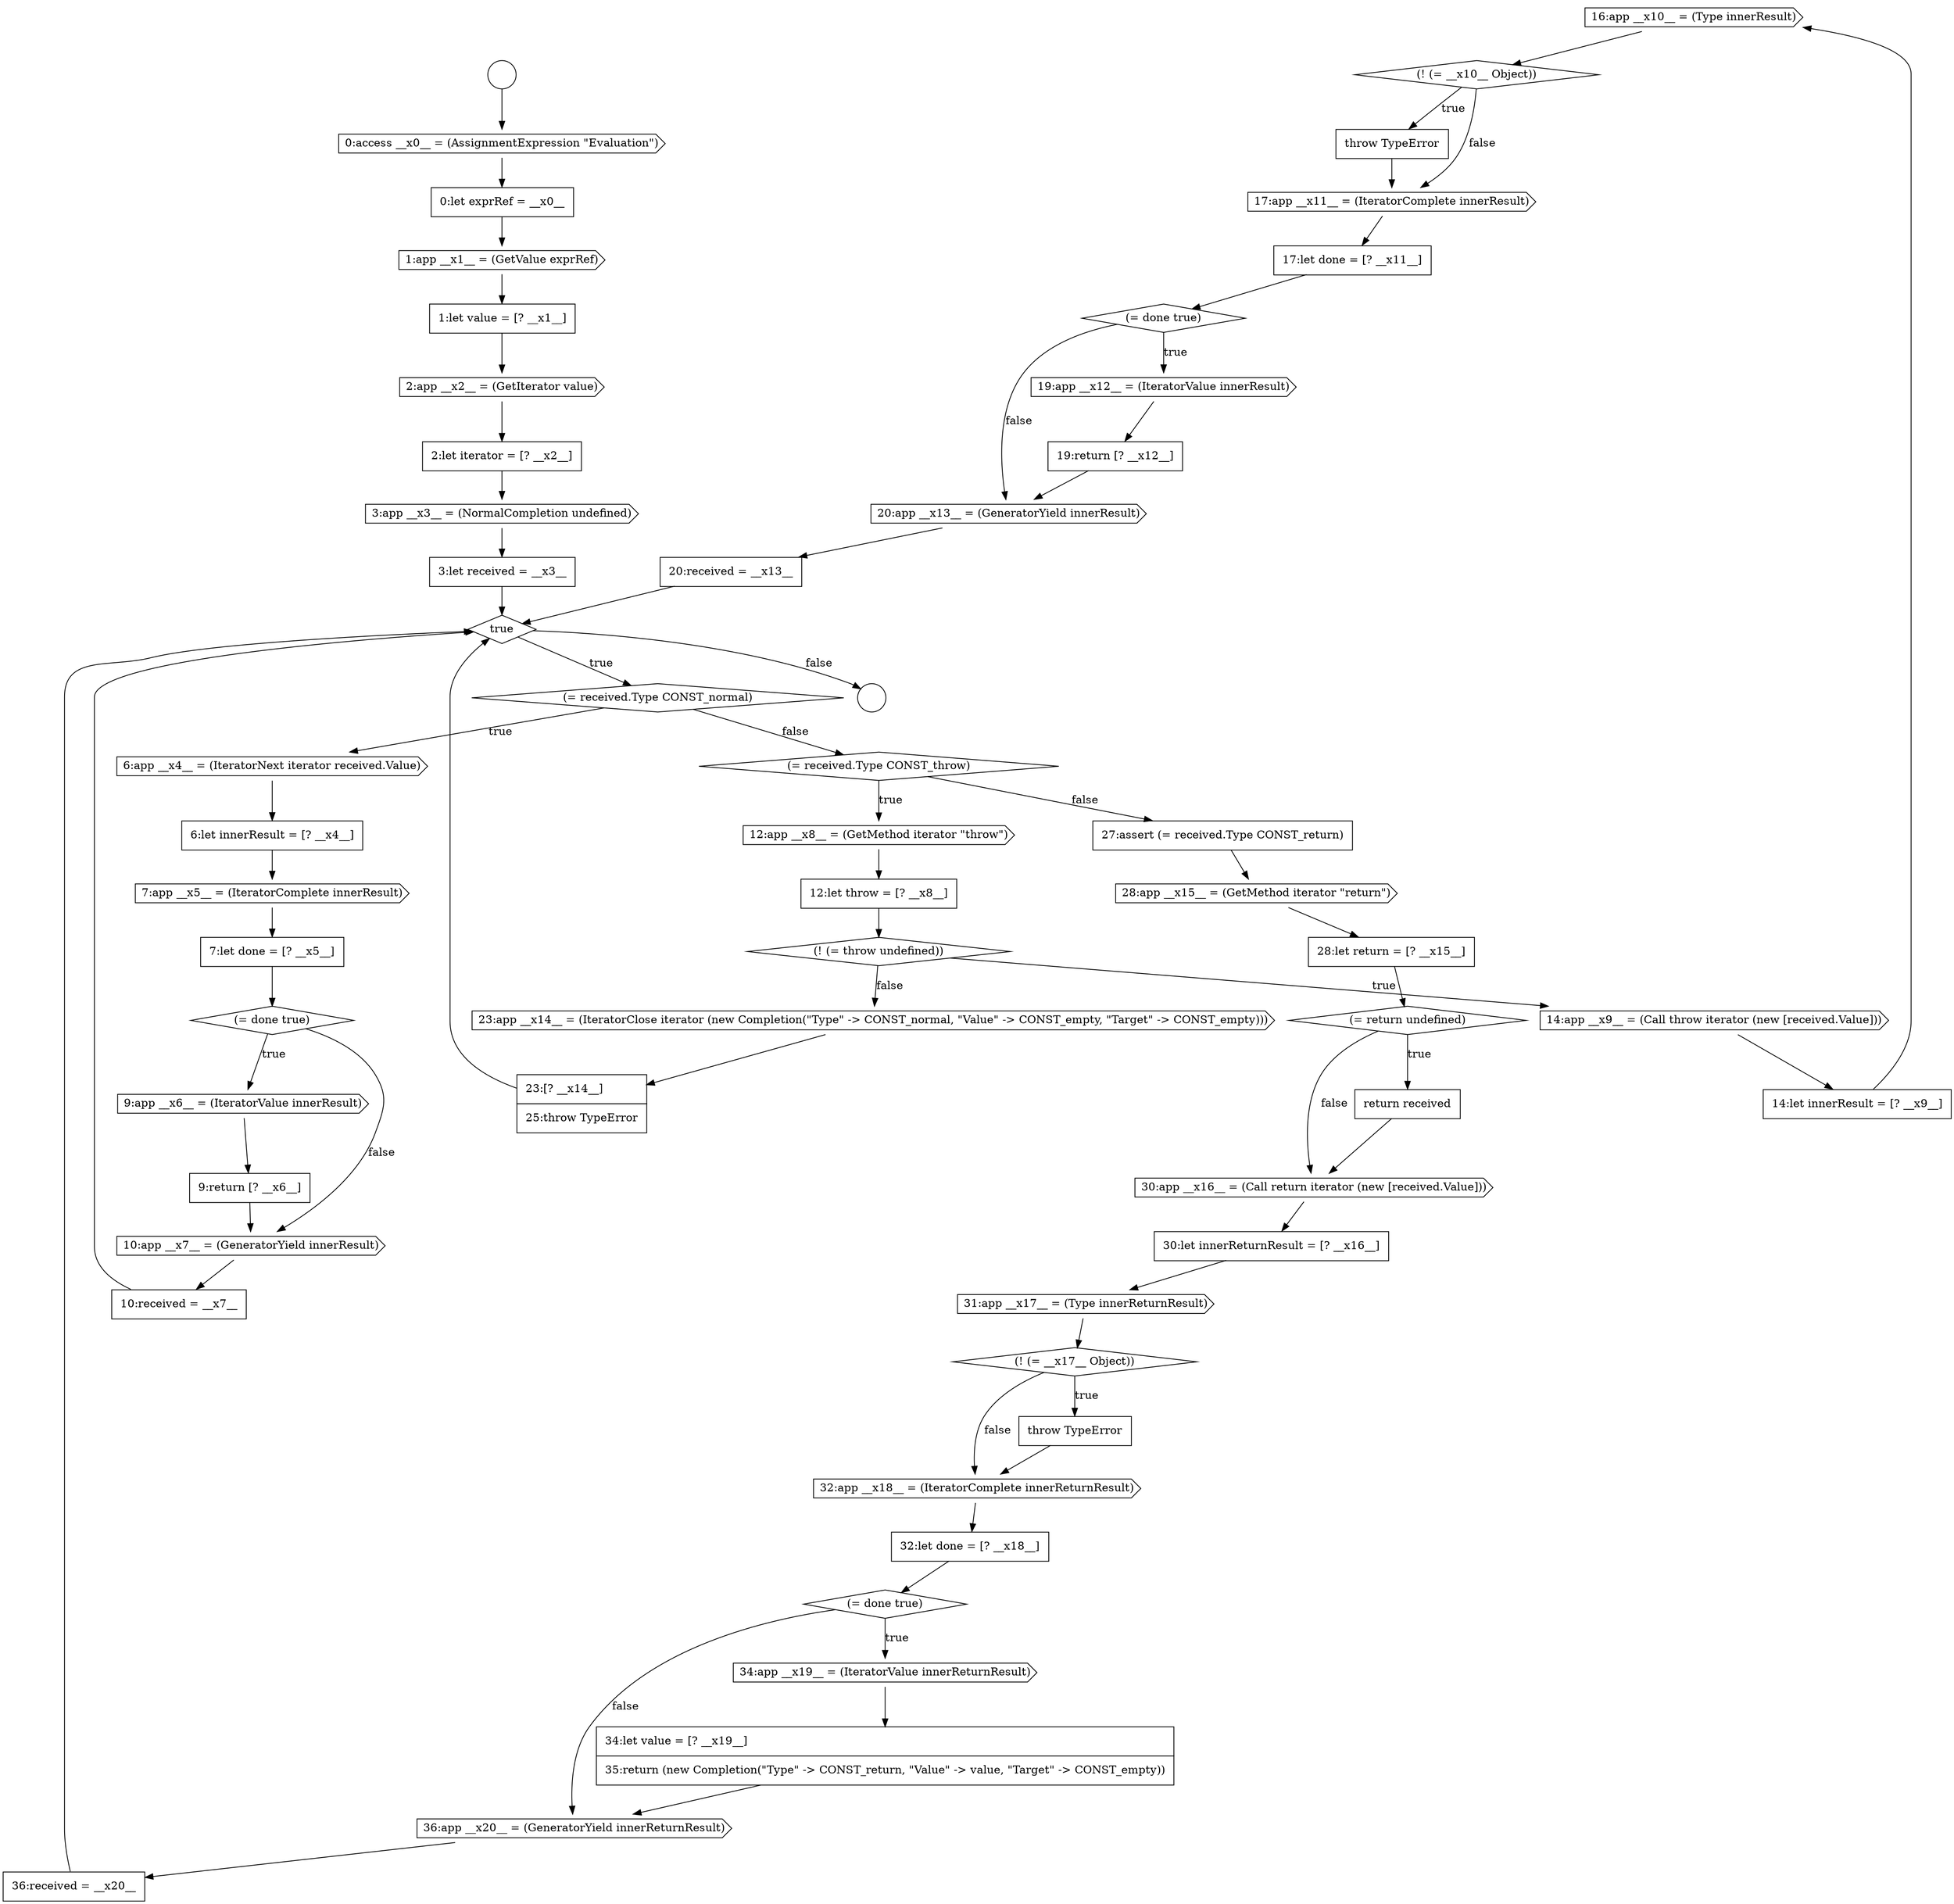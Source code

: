 digraph {
  node8338 [shape=cds, label=<<font color="black">16:app __x10__ = (Type innerResult)</font>> color="black" fillcolor="white" style=filled]
  node8357 [shape=cds, label=<<font color="black">31:app __x17__ = (Type innerReturnResult)</font>> color="black" fillcolor="white" style=filled]
  node8352 [shape=none, margin=0, label=<<font color="black">
    <table border="0" cellborder="1" cellspacing="0" cellpadding="10">
      <tr><td align="left">28:let return = [? __x15__]</td></tr>
    </table>
  </font>> color="black" fillcolor="white" style=filled]
  node8321 [shape=diamond, label=<<font color="black">true</font>> color="black" fillcolor="white" style=filled]
  node8365 [shape=cds, label=<<font color="black">36:app __x20__ = (GeneratorYield innerReturnResult)</font>> color="black" fillcolor="white" style=filled]
  node8358 [shape=diamond, label=<<font color="black">(! (= __x17__ Object))</font>> color="black" fillcolor="white" style=filled]
  node8346 [shape=cds, label=<<font color="black">20:app __x13__ = (GeneratorYield innerResult)</font>> color="black" fillcolor="white" style=filled]
  node8361 [shape=none, margin=0, label=<<font color="black">
    <table border="0" cellborder="1" cellspacing="0" cellpadding="10">
      <tr><td align="left">32:let done = [? __x18__]</td></tr>
    </table>
  </font>> color="black" fillcolor="white" style=filled]
  node8313 [shape=cds, label=<<font color="black">0:access __x0__ = (AssignmentExpression &quot;Evaluation&quot;)</font>> color="black" fillcolor="white" style=filled]
  node8323 [shape=cds, label=<<font color="black">6:app __x4__ = (IteratorNext iterator received.Value)</font>> color="black" fillcolor="white" style=filled]
  node8327 [shape=diamond, label=<<font color="black">(= done true)</font>> color="black" fillcolor="white" style=filled]
  node8360 [shape=cds, label=<<font color="black">32:app __x18__ = (IteratorComplete innerReturnResult)</font>> color="black" fillcolor="white" style=filled]
  node8328 [shape=cds, label=<<font color="black">9:app __x6__ = (IteratorValue innerResult)</font>> color="black" fillcolor="white" style=filled]
  node8315 [shape=cds, label=<<font color="black">1:app __x1__ = (GetValue exprRef)</font>> color="black" fillcolor="white" style=filled]
  node8366 [shape=none, margin=0, label=<<font color="black">
    <table border="0" cellborder="1" cellspacing="0" cellpadding="10">
      <tr><td align="left">36:received = __x20__</td></tr>
    </table>
  </font>> color="black" fillcolor="white" style=filled]
  node8320 [shape=none, margin=0, label=<<font color="black">
    <table border="0" cellborder="1" cellspacing="0" cellpadding="10">
      <tr><td align="left">3:let received = __x3__</td></tr>
    </table>
  </font>> color="black" fillcolor="white" style=filled]
  node8335 [shape=diamond, label=<<font color="black">(! (= throw undefined))</font>> color="black" fillcolor="white" style=filled]
  node8353 [shape=diamond, label=<<font color="black">(= return undefined)</font>> color="black" fillcolor="white" style=filled]
  node8342 [shape=none, margin=0, label=<<font color="black">
    <table border="0" cellborder="1" cellspacing="0" cellpadding="10">
      <tr><td align="left">17:let done = [? __x11__]</td></tr>
    </table>
  </font>> color="black" fillcolor="white" style=filled]
  node8325 [shape=cds, label=<<font color="black">7:app __x5__ = (IteratorComplete innerResult)</font>> color="black" fillcolor="white" style=filled]
  node8330 [shape=cds, label=<<font color="black">10:app __x7__ = (GeneratorYield innerResult)</font>> color="black" fillcolor="white" style=filled]
  node8347 [shape=none, margin=0, label=<<font color="black">
    <table border="0" cellborder="1" cellspacing="0" cellpadding="10">
      <tr><td align="left">20:received = __x13__</td></tr>
    </table>
  </font>> color="black" fillcolor="white" style=filled]
  node8362 [shape=diamond, label=<<font color="black">(= done true)</font>> color="black" fillcolor="white" style=filled]
  node8343 [shape=diamond, label=<<font color="black">(= done true)</font>> color="black" fillcolor="white" style=filled]
  node8329 [shape=none, margin=0, label=<<font color="black">
    <table border="0" cellborder="1" cellspacing="0" cellpadding="10">
      <tr><td align="left">9:return [? __x6__]</td></tr>
    </table>
  </font>> color="black" fillcolor="white" style=filled]
  node8334 [shape=none, margin=0, label=<<font color="black">
    <table border="0" cellborder="1" cellspacing="0" cellpadding="10">
      <tr><td align="left">12:let throw = [? __x8__]</td></tr>
    </table>
  </font>> color="black" fillcolor="white" style=filled]
  node8354 [shape=none, margin=0, label=<<font color="black">
    <table border="0" cellborder="1" cellspacing="0" cellpadding="10">
      <tr><td align="left">return received</td></tr>
    </table>
  </font>> color="black" fillcolor="white" style=filled]
  node8314 [shape=none, margin=0, label=<<font color="black">
    <table border="0" cellborder="1" cellspacing="0" cellpadding="10">
      <tr><td align="left">0:let exprRef = __x0__</td></tr>
    </table>
  </font>> color="black" fillcolor="white" style=filled]
  node8339 [shape=diamond, label=<<font color="black">(! (= __x10__ Object))</font>> color="black" fillcolor="white" style=filled]
  node8319 [shape=cds, label=<<font color="black">3:app __x3__ = (NormalCompletion undefined)</font>> color="black" fillcolor="white" style=filled]
  node8326 [shape=none, margin=0, label=<<font color="black">
    <table border="0" cellborder="1" cellspacing="0" cellpadding="10">
      <tr><td align="left">7:let done = [? __x5__]</td></tr>
    </table>
  </font>> color="black" fillcolor="white" style=filled]
  node8351 [shape=cds, label=<<font color="black">28:app __x15__ = (GetMethod iterator &quot;return&quot;)</font>> color="black" fillcolor="white" style=filled]
  node8333 [shape=cds, label=<<font color="black">12:app __x8__ = (GetMethod iterator &quot;throw&quot;)</font>> color="black" fillcolor="white" style=filled]
  node8322 [shape=diamond, label=<<font color="black">(= received.Type CONST_normal)</font>> color="black" fillcolor="white" style=filled]
  node8311 [shape=circle label=" " color="black" fillcolor="white" style=filled]
  node8349 [shape=none, margin=0, label=<<font color="black">
    <table border="0" cellborder="1" cellspacing="0" cellpadding="10">
      <tr><td align="left">23:[? __x14__]</td></tr>
      <tr><td align="left">25:throw TypeError</td></tr>
    </table>
  </font>> color="black" fillcolor="white" style=filled]
  node8332 [shape=diamond, label=<<font color="black">(= received.Type CONST_throw)</font>> color="black" fillcolor="white" style=filled]
  node8318 [shape=none, margin=0, label=<<font color="black">
    <table border="0" cellborder="1" cellspacing="0" cellpadding="10">
      <tr><td align="left">2:let iterator = [? __x2__]</td></tr>
    </table>
  </font>> color="black" fillcolor="white" style=filled]
  node8359 [shape=none, margin=0, label=<<font color="black">
    <table border="0" cellborder="1" cellspacing="0" cellpadding="10">
      <tr><td align="left">throw TypeError</td></tr>
    </table>
  </font>> color="black" fillcolor="white" style=filled]
  node8344 [shape=cds, label=<<font color="black">19:app __x12__ = (IteratorValue innerResult)</font>> color="black" fillcolor="white" style=filled]
  node8355 [shape=cds, label=<<font color="black">30:app __x16__ = (Call return iterator (new [received.Value]))</font>> color="black" fillcolor="white" style=filled]
  node8340 [shape=none, margin=0, label=<<font color="black">
    <table border="0" cellborder="1" cellspacing="0" cellpadding="10">
      <tr><td align="left">throw TypeError</td></tr>
    </table>
  </font>> color="black" fillcolor="white" style=filled]
  node8345 [shape=none, margin=0, label=<<font color="black">
    <table border="0" cellborder="1" cellspacing="0" cellpadding="10">
      <tr><td align="left">19:return [? __x12__]</td></tr>
    </table>
  </font>> color="black" fillcolor="white" style=filled]
  node8312 [shape=circle label=" " color="black" fillcolor="white" style=filled]
  node8350 [shape=none, margin=0, label=<<font color="black">
    <table border="0" cellborder="1" cellspacing="0" cellpadding="10">
      <tr><td align="left">27:assert (= received.Type CONST_return)</td></tr>
    </table>
  </font>> color="black" fillcolor="white" style=filled]
  node8364 [shape=none, margin=0, label=<<font color="black">
    <table border="0" cellborder="1" cellspacing="0" cellpadding="10">
      <tr><td align="left">34:let value = [? __x19__]</td></tr>
      <tr><td align="left">35:return (new Completion(&quot;Type&quot; -&gt; CONST_return, &quot;Value&quot; -&gt; value, &quot;Target&quot; -&gt; CONST_empty))</td></tr>
    </table>
  </font>> color="black" fillcolor="white" style=filled]
  node8316 [shape=none, margin=0, label=<<font color="black">
    <table border="0" cellborder="1" cellspacing="0" cellpadding="10">
      <tr><td align="left">1:let value = [? __x1__]</td></tr>
    </table>
  </font>> color="black" fillcolor="white" style=filled]
  node8331 [shape=none, margin=0, label=<<font color="black">
    <table border="0" cellborder="1" cellspacing="0" cellpadding="10">
      <tr><td align="left">10:received = __x7__</td></tr>
    </table>
  </font>> color="black" fillcolor="white" style=filled]
  node8317 [shape=cds, label=<<font color="black">2:app __x2__ = (GetIterator value)</font>> color="black" fillcolor="white" style=filled]
  node8356 [shape=none, margin=0, label=<<font color="black">
    <table border="0" cellborder="1" cellspacing="0" cellpadding="10">
      <tr><td align="left">30:let innerReturnResult = [? __x16__]</td></tr>
    </table>
  </font>> color="black" fillcolor="white" style=filled]
  node8337 [shape=none, margin=0, label=<<font color="black">
    <table border="0" cellborder="1" cellspacing="0" cellpadding="10">
      <tr><td align="left">14:let innerResult = [? __x9__]</td></tr>
    </table>
  </font>> color="black" fillcolor="white" style=filled]
  node8336 [shape=cds, label=<<font color="black">14:app __x9__ = (Call throw iterator (new [received.Value]))</font>> color="black" fillcolor="white" style=filled]
  node8341 [shape=cds, label=<<font color="black">17:app __x11__ = (IteratorComplete innerResult)</font>> color="black" fillcolor="white" style=filled]
  node8324 [shape=none, margin=0, label=<<font color="black">
    <table border="0" cellborder="1" cellspacing="0" cellpadding="10">
      <tr><td align="left">6:let innerResult = [? __x4__]</td></tr>
    </table>
  </font>> color="black" fillcolor="white" style=filled]
  node8363 [shape=cds, label=<<font color="black">34:app __x19__ = (IteratorValue innerReturnResult)</font>> color="black" fillcolor="white" style=filled]
  node8348 [shape=cds, label=<<font color="black">23:app __x14__ = (IteratorClose iterator (new Completion(&quot;Type&quot; -&gt; CONST_normal, &quot;Value&quot; -&gt; CONST_empty, &quot;Target&quot; -&gt; CONST_empty)))</font>> color="black" fillcolor="white" style=filled]
  node8316 -> node8317 [ color="black"]
  node8345 -> node8346 [ color="black"]
  node8315 -> node8316 [ color="black"]
  node8330 -> node8331 [ color="black"]
  node8352 -> node8353 [ color="black"]
  node8344 -> node8345 [ color="black"]
  node8320 -> node8321 [ color="black"]
  node8350 -> node8351 [ color="black"]
  node8329 -> node8330 [ color="black"]
  node8325 -> node8326 [ color="black"]
  node8354 -> node8355 [ color="black"]
  node8332 -> node8333 [label=<<font color="black">true</font>> color="black"]
  node8332 -> node8350 [label=<<font color="black">false</font>> color="black"]
  node8363 -> node8364 [ color="black"]
  node8342 -> node8343 [ color="black"]
  node8359 -> node8360 [ color="black"]
  node8314 -> node8315 [ color="black"]
  node8349 -> node8321 [ color="black"]
  node8322 -> node8323 [label=<<font color="black">true</font>> color="black"]
  node8322 -> node8332 [label=<<font color="black">false</font>> color="black"]
  node8362 -> node8363 [label=<<font color="black">true</font>> color="black"]
  node8362 -> node8365 [label=<<font color="black">false</font>> color="black"]
  node8335 -> node8336 [label=<<font color="black">true</font>> color="black"]
  node8335 -> node8348 [label=<<font color="black">false</font>> color="black"]
  node8336 -> node8337 [ color="black"]
  node8365 -> node8366 [ color="black"]
  node8351 -> node8352 [ color="black"]
  node8364 -> node8365 [ color="black"]
  node8317 -> node8318 [ color="black"]
  node8338 -> node8339 [ color="black"]
  node8331 -> node8321 [ color="black"]
  node8319 -> node8320 [ color="black"]
  node8334 -> node8335 [ color="black"]
  node8346 -> node8347 [ color="black"]
  node8333 -> node8334 [ color="black"]
  node8339 -> node8340 [label=<<font color="black">true</font>> color="black"]
  node8339 -> node8341 [label=<<font color="black">false</font>> color="black"]
  node8366 -> node8321 [ color="black"]
  node8321 -> node8322 [label=<<font color="black">true</font>> color="black"]
  node8321 -> node8312 [label=<<font color="black">false</font>> color="black"]
  node8348 -> node8349 [ color="black"]
  node8313 -> node8314 [ color="black"]
  node8328 -> node8329 [ color="black"]
  node8353 -> node8354 [label=<<font color="black">true</font>> color="black"]
  node8353 -> node8355 [label=<<font color="black">false</font>> color="black"]
  node8341 -> node8342 [ color="black"]
  node8356 -> node8357 [ color="black"]
  node8318 -> node8319 [ color="black"]
  node8361 -> node8362 [ color="black"]
  node8347 -> node8321 [ color="black"]
  node8323 -> node8324 [ color="black"]
  node8358 -> node8359 [label=<<font color="black">true</font>> color="black"]
  node8358 -> node8360 [label=<<font color="black">false</font>> color="black"]
  node8337 -> node8338 [ color="black"]
  node8311 -> node8313 [ color="black"]
  node8357 -> node8358 [ color="black"]
  node8324 -> node8325 [ color="black"]
  node8355 -> node8356 [ color="black"]
  node8340 -> node8341 [ color="black"]
  node8343 -> node8344 [label=<<font color="black">true</font>> color="black"]
  node8343 -> node8346 [label=<<font color="black">false</font>> color="black"]
  node8327 -> node8328 [label=<<font color="black">true</font>> color="black"]
  node8327 -> node8330 [label=<<font color="black">false</font>> color="black"]
  node8326 -> node8327 [ color="black"]
  node8360 -> node8361 [ color="black"]
}
